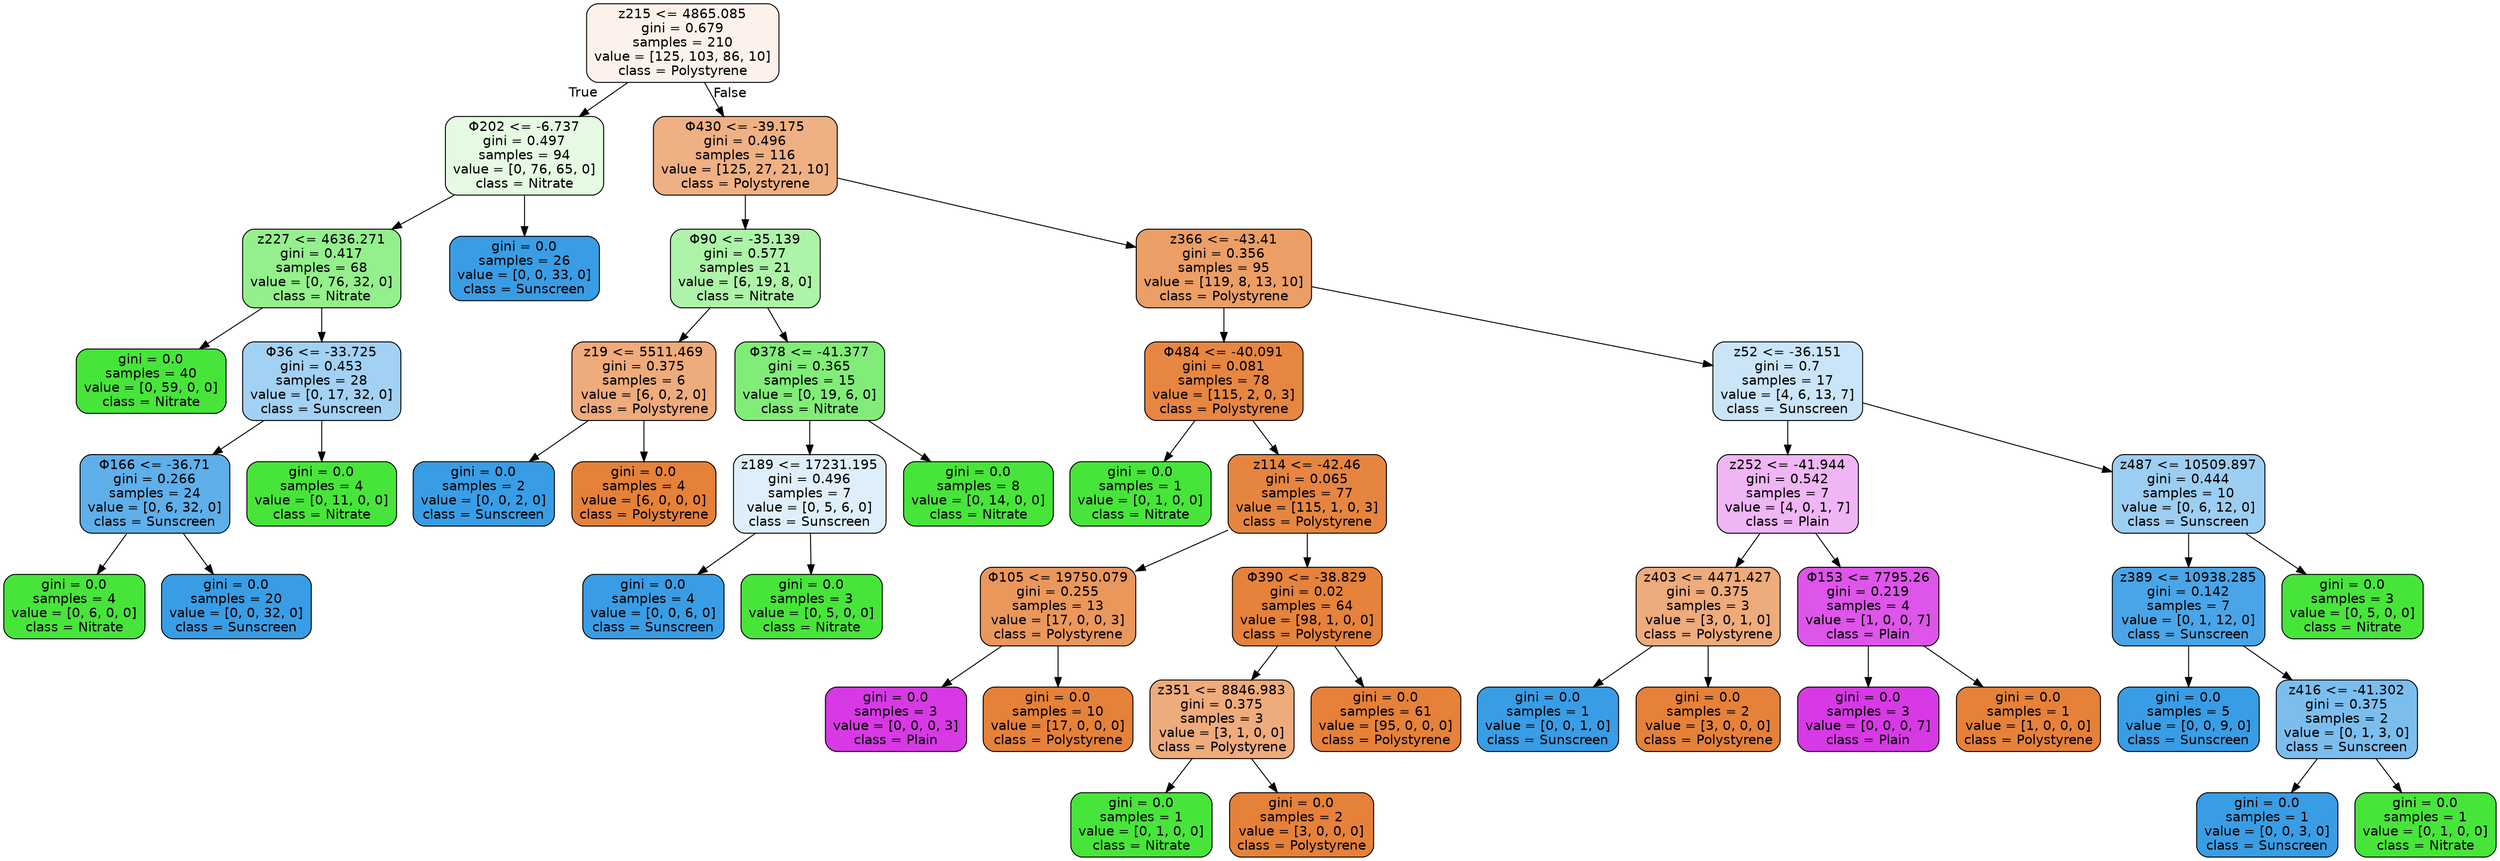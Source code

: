 digraph Tree {
node [shape=box, style="filled, rounded", color="black", fontname="helvetica"] ;
edge [fontname="helvetica"] ;
0 [label="z215 <= 4865.085\ngini = 0.679\nsamples = 210\nvalue = [125, 103, 86, 10]\nclass = Polystyrene", fillcolor="#fcf2eb"] ;
1 [label="Φ202 <= -6.737\ngini = 0.497\nsamples = 94\nvalue = [0, 76, 65, 0]\nclass = Nitrate", fillcolor="#e4fbe2"] ;
0 -> 1 [labeldistance=2.5, labelangle=45, headlabel="True"] ;
2 [label="z227 <= 4636.271\ngini = 0.417\nsamples = 68\nvalue = [0, 76, 32, 0]\nclass = Nitrate", fillcolor="#94f08c"] ;
1 -> 2 ;
3 [label="gini = 0.0\nsamples = 40\nvalue = [0, 59, 0, 0]\nclass = Nitrate", fillcolor="#47e539"] ;
2 -> 3 ;
4 [label="Φ36 <= -33.725\ngini = 0.453\nsamples = 28\nvalue = [0, 17, 32, 0]\nclass = Sunscreen", fillcolor="#a2d1f3"] ;
2 -> 4 ;
5 [label="Φ166 <= -36.71\ngini = 0.266\nsamples = 24\nvalue = [0, 6, 32, 0]\nclass = Sunscreen", fillcolor="#5eafea"] ;
4 -> 5 ;
6 [label="gini = 0.0\nsamples = 4\nvalue = [0, 6, 0, 0]\nclass = Nitrate", fillcolor="#47e539"] ;
5 -> 6 ;
7 [label="gini = 0.0\nsamples = 20\nvalue = [0, 0, 32, 0]\nclass = Sunscreen", fillcolor="#399de5"] ;
5 -> 7 ;
8 [label="gini = 0.0\nsamples = 4\nvalue = [0, 11, 0, 0]\nclass = Nitrate", fillcolor="#47e539"] ;
4 -> 8 ;
9 [label="gini = 0.0\nsamples = 26\nvalue = [0, 0, 33, 0]\nclass = Sunscreen", fillcolor="#399de5"] ;
1 -> 9 ;
10 [label="Φ430 <= -39.175\ngini = 0.496\nsamples = 116\nvalue = [125, 27, 21, 10]\nclass = Polystyrene", fillcolor="#efb083"] ;
0 -> 10 [labeldistance=2.5, labelangle=-45, headlabel="False"] ;
11 [label="Φ90 <= -35.139\ngini = 0.577\nsamples = 21\nvalue = [6, 19, 8, 0]\nclass = Nitrate", fillcolor="#aef4a8"] ;
10 -> 11 ;
12 [label="z19 <= 5511.469\ngini = 0.375\nsamples = 6\nvalue = [6, 0, 2, 0]\nclass = Polystyrene", fillcolor="#eeab7b"] ;
11 -> 12 ;
13 [label="gini = 0.0\nsamples = 2\nvalue = [0, 0, 2, 0]\nclass = Sunscreen", fillcolor="#399de5"] ;
12 -> 13 ;
14 [label="gini = 0.0\nsamples = 4\nvalue = [6, 0, 0, 0]\nclass = Polystyrene", fillcolor="#e58139"] ;
12 -> 14 ;
15 [label="Φ378 <= -41.377\ngini = 0.365\nsamples = 15\nvalue = [0, 19, 6, 0]\nclass = Nitrate", fillcolor="#81ed78"] ;
11 -> 15 ;
16 [label="z189 <= 17231.195\ngini = 0.496\nsamples = 7\nvalue = [0, 5, 6, 0]\nclass = Sunscreen", fillcolor="#deeffb"] ;
15 -> 16 ;
17 [label="gini = 0.0\nsamples = 4\nvalue = [0, 0, 6, 0]\nclass = Sunscreen", fillcolor="#399de5"] ;
16 -> 17 ;
18 [label="gini = 0.0\nsamples = 3\nvalue = [0, 5, 0, 0]\nclass = Nitrate", fillcolor="#47e539"] ;
16 -> 18 ;
19 [label="gini = 0.0\nsamples = 8\nvalue = [0, 14, 0, 0]\nclass = Nitrate", fillcolor="#47e539"] ;
15 -> 19 ;
20 [label="z366 <= -43.41\ngini = 0.356\nsamples = 95\nvalue = [119, 8, 13, 10]\nclass = Polystyrene", fillcolor="#eb9e66"] ;
10 -> 20 ;
21 [label="Φ484 <= -40.091\ngini = 0.081\nsamples = 78\nvalue = [115, 2, 0, 3]\nclass = Polystyrene", fillcolor="#e68641"] ;
20 -> 21 ;
22 [label="gini = 0.0\nsamples = 1\nvalue = [0, 1, 0, 0]\nclass = Nitrate", fillcolor="#47e539"] ;
21 -> 22 ;
23 [label="z114 <= -42.46\ngini = 0.065\nsamples = 77\nvalue = [115, 1, 0, 3]\nclass = Polystyrene", fillcolor="#e68540"] ;
21 -> 23 ;
24 [label="Φ105 <= 19750.079\ngini = 0.255\nsamples = 13\nvalue = [17, 0, 0, 3]\nclass = Polystyrene", fillcolor="#ea975c"] ;
23 -> 24 ;
25 [label="gini = 0.0\nsamples = 3\nvalue = [0, 0, 0, 3]\nclass = Plain", fillcolor="#d739e5"] ;
24 -> 25 ;
26 [label="gini = 0.0\nsamples = 10\nvalue = [17, 0, 0, 0]\nclass = Polystyrene", fillcolor="#e58139"] ;
24 -> 26 ;
27 [label="Φ390 <= -38.829\ngini = 0.02\nsamples = 64\nvalue = [98, 1, 0, 0]\nclass = Polystyrene", fillcolor="#e5823b"] ;
23 -> 27 ;
28 [label="z351 <= 8846.983\ngini = 0.375\nsamples = 3\nvalue = [3, 1, 0, 0]\nclass = Polystyrene", fillcolor="#eeab7b"] ;
27 -> 28 ;
29 [label="gini = 0.0\nsamples = 1\nvalue = [0, 1, 0, 0]\nclass = Nitrate", fillcolor="#47e539"] ;
28 -> 29 ;
30 [label="gini = 0.0\nsamples = 2\nvalue = [3, 0, 0, 0]\nclass = Polystyrene", fillcolor="#e58139"] ;
28 -> 30 ;
31 [label="gini = 0.0\nsamples = 61\nvalue = [95, 0, 0, 0]\nclass = Polystyrene", fillcolor="#e58139"] ;
27 -> 31 ;
32 [label="z52 <= -36.151\ngini = 0.7\nsamples = 17\nvalue = [4, 6, 13, 7]\nclass = Sunscreen", fillcolor="#cbe5f8"] ;
20 -> 32 ;
33 [label="z252 <= -41.944\ngini = 0.542\nsamples = 7\nvalue = [4, 0, 1, 7]\nclass = Plain", fillcolor="#f0b5f5"] ;
32 -> 33 ;
34 [label="z403 <= 4471.427\ngini = 0.375\nsamples = 3\nvalue = [3, 0, 1, 0]\nclass = Polystyrene", fillcolor="#eeab7b"] ;
33 -> 34 ;
35 [label="gini = 0.0\nsamples = 1\nvalue = [0, 0, 1, 0]\nclass = Sunscreen", fillcolor="#399de5"] ;
34 -> 35 ;
36 [label="gini = 0.0\nsamples = 2\nvalue = [3, 0, 0, 0]\nclass = Polystyrene", fillcolor="#e58139"] ;
34 -> 36 ;
37 [label="Φ153 <= 7795.26\ngini = 0.219\nsamples = 4\nvalue = [1, 0, 0, 7]\nclass = Plain", fillcolor="#dd55e9"] ;
33 -> 37 ;
38 [label="gini = 0.0\nsamples = 3\nvalue = [0, 0, 0, 7]\nclass = Plain", fillcolor="#d739e5"] ;
37 -> 38 ;
39 [label="gini = 0.0\nsamples = 1\nvalue = [1, 0, 0, 0]\nclass = Polystyrene", fillcolor="#e58139"] ;
37 -> 39 ;
40 [label="z487 <= 10509.897\ngini = 0.444\nsamples = 10\nvalue = [0, 6, 12, 0]\nclass = Sunscreen", fillcolor="#9ccef2"] ;
32 -> 40 ;
41 [label="z389 <= 10938.285\ngini = 0.142\nsamples = 7\nvalue = [0, 1, 12, 0]\nclass = Sunscreen", fillcolor="#49a5e7"] ;
40 -> 41 ;
42 [label="gini = 0.0\nsamples = 5\nvalue = [0, 0, 9, 0]\nclass = Sunscreen", fillcolor="#399de5"] ;
41 -> 42 ;
43 [label="z416 <= -41.302\ngini = 0.375\nsamples = 2\nvalue = [0, 1, 3, 0]\nclass = Sunscreen", fillcolor="#7bbeee"] ;
41 -> 43 ;
44 [label="gini = 0.0\nsamples = 1\nvalue = [0, 0, 3, 0]\nclass = Sunscreen", fillcolor="#399de5"] ;
43 -> 44 ;
45 [label="gini = 0.0\nsamples = 1\nvalue = [0, 1, 0, 0]\nclass = Nitrate", fillcolor="#47e539"] ;
43 -> 45 ;
46 [label="gini = 0.0\nsamples = 3\nvalue = [0, 5, 0, 0]\nclass = Nitrate", fillcolor="#47e539"] ;
40 -> 46 ;
}
